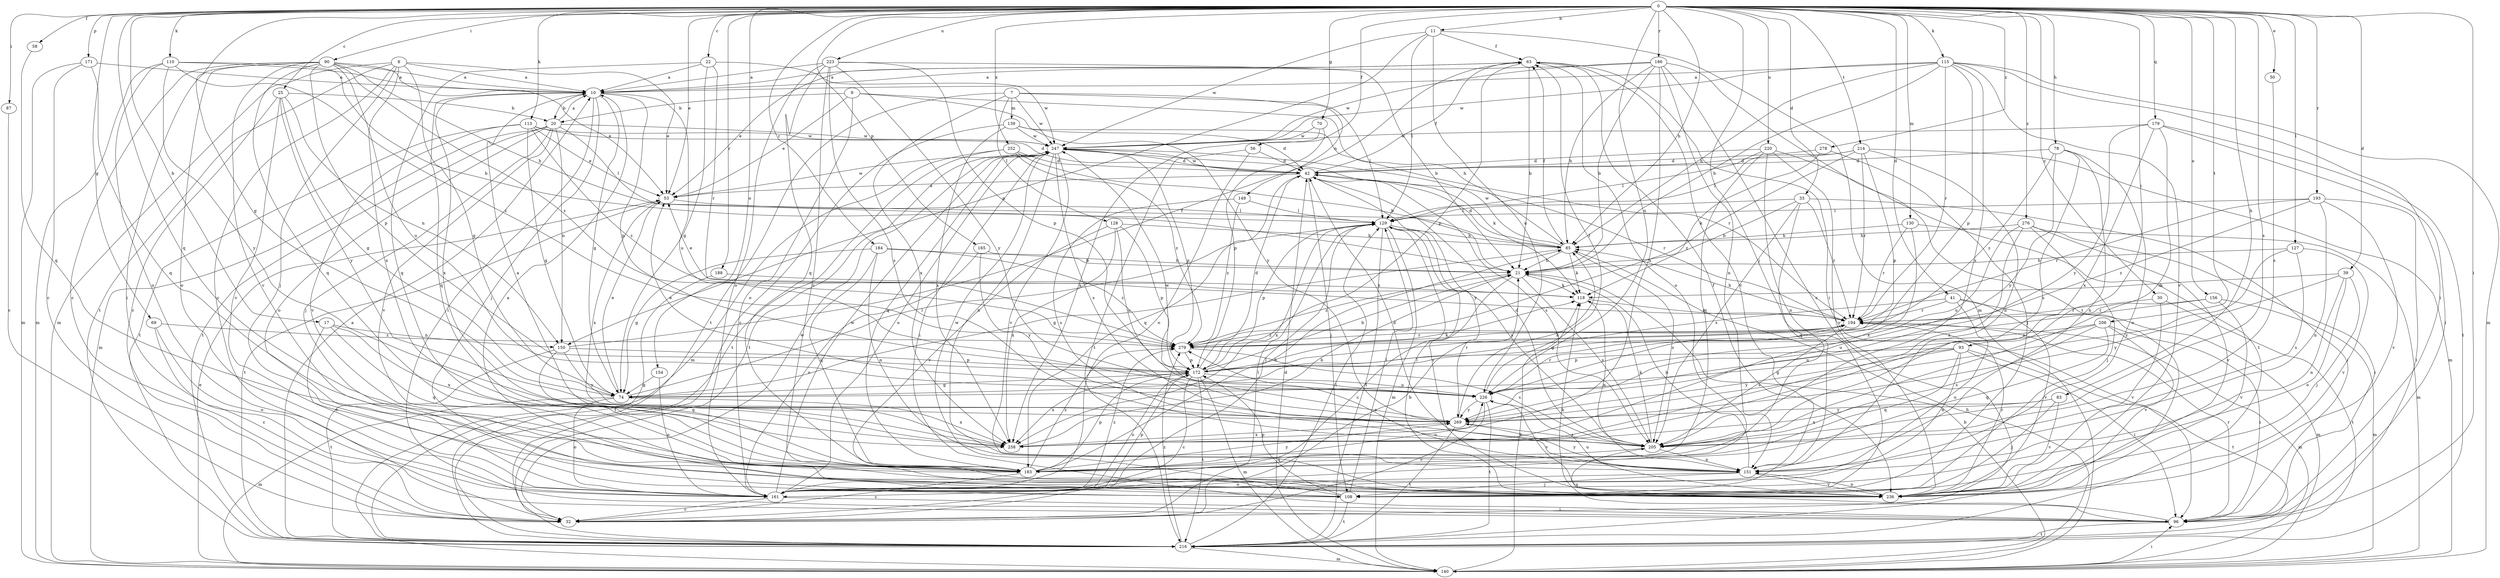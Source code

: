 strict digraph  {
0;
7;
8;
9;
10;
11;
17;
20;
21;
22;
25;
30;
32;
33;
39;
41;
42;
50;
53;
56;
58;
63;
69;
70;
74;
78;
83;
85;
87;
90;
93;
96;
108;
110;
113;
115;
118;
127;
128;
129;
130;
139;
140;
149;
150;
151;
154;
156;
161;
165;
171;
172;
179;
183;
184;
186;
188;
193;
194;
205;
206;
214;
216;
220;
223;
226;
236;
247;
252;
258;
269;
276;
278;
279;
0 -> 11  [label=b];
0 -> 17  [label=b];
0 -> 22  [label=c];
0 -> 25  [label=c];
0 -> 30  [label=c];
0 -> 33  [label=d];
0 -> 39  [label=d];
0 -> 41  [label=d];
0 -> 50  [label=e];
0 -> 53  [label=e];
0 -> 56  [label=f];
0 -> 58  [label=f];
0 -> 69  [label=g];
0 -> 70  [label=g];
0 -> 74  [label=g];
0 -> 78  [label=h];
0 -> 83  [label=h];
0 -> 85  [label=h];
0 -> 87  [label=i];
0 -> 90  [label=i];
0 -> 93  [label=i];
0 -> 96  [label=i];
0 -> 108  [label=j];
0 -> 110  [label=k];
0 -> 113  [label=k];
0 -> 115  [label=k];
0 -> 127  [label=l];
0 -> 130  [label=m];
0 -> 154  [label=o];
0 -> 156  [label=o];
0 -> 165  [label=p];
0 -> 171  [label=p];
0 -> 179  [label=q];
0 -> 183  [label=q];
0 -> 184  [label=r];
0 -> 186  [label=r];
0 -> 188  [label=r];
0 -> 193  [label=r];
0 -> 205  [label=s];
0 -> 206  [label=t];
0 -> 214  [label=t];
0 -> 220  [label=u];
0 -> 223  [label=u];
0 -> 226  [label=u];
0 -> 252  [label=x];
0 -> 276  [label=z];
0 -> 278  [label=z];
7 -> 128  [label=l];
7 -> 129  [label=l];
7 -> 139  [label=m];
7 -> 149  [label=n];
7 -> 216  [label=t];
7 -> 247  [label=w];
7 -> 258  [label=x];
8 -> 10  [label=a];
8 -> 32  [label=c];
8 -> 53  [label=e];
8 -> 74  [label=g];
8 -> 108  [label=j];
8 -> 140  [label=m];
8 -> 216  [label=t];
8 -> 258  [label=x];
9 -> 20  [label=b];
9 -> 53  [label=e];
9 -> 85  [label=h];
9 -> 161  [label=o];
9 -> 269  [label=y];
10 -> 20  [label=b];
10 -> 74  [label=g];
10 -> 96  [label=i];
10 -> 108  [label=j];
10 -> 172  [label=p];
10 -> 183  [label=q];
10 -> 226  [label=u];
10 -> 258  [label=x];
11 -> 63  [label=f];
11 -> 129  [label=l];
11 -> 140  [label=m];
11 -> 150  [label=n];
11 -> 226  [label=u];
11 -> 247  [label=w];
17 -> 150  [label=n];
17 -> 161  [label=o];
17 -> 183  [label=q];
17 -> 258  [label=x];
20 -> 10  [label=a];
20 -> 108  [label=j];
20 -> 129  [label=l];
20 -> 140  [label=m];
20 -> 150  [label=n];
20 -> 161  [label=o];
20 -> 216  [label=t];
20 -> 236  [label=v];
20 -> 247  [label=w];
21 -> 32  [label=c];
21 -> 118  [label=k];
21 -> 205  [label=s];
21 -> 279  [label=z];
22 -> 10  [label=a];
22 -> 74  [label=g];
22 -> 183  [label=q];
22 -> 194  [label=r];
22 -> 247  [label=w];
25 -> 20  [label=b];
25 -> 32  [label=c];
25 -> 74  [label=g];
25 -> 150  [label=n];
25 -> 236  [label=v];
25 -> 269  [label=y];
30 -> 194  [label=r];
30 -> 216  [label=t];
30 -> 236  [label=v];
32 -> 21  [label=b];
32 -> 129  [label=l];
32 -> 247  [label=w];
33 -> 21  [label=b];
33 -> 96  [label=i];
33 -> 129  [label=l];
33 -> 183  [label=q];
33 -> 194  [label=r];
33 -> 205  [label=s];
39 -> 108  [label=j];
39 -> 118  [label=k];
39 -> 151  [label=n];
39 -> 161  [label=o];
39 -> 269  [label=y];
41 -> 74  [label=g];
41 -> 140  [label=m];
41 -> 161  [label=o];
41 -> 194  [label=r];
41 -> 236  [label=v];
42 -> 53  [label=e];
42 -> 63  [label=f];
42 -> 108  [label=j];
42 -> 183  [label=q];
42 -> 194  [label=r];
42 -> 205  [label=s];
42 -> 247  [label=w];
42 -> 269  [label=y];
50 -> 205  [label=s];
53 -> 129  [label=l];
53 -> 216  [label=t];
53 -> 247  [label=w];
53 -> 258  [label=x];
56 -> 42  [label=d];
56 -> 161  [label=o];
56 -> 216  [label=t];
58 -> 183  [label=q];
63 -> 10  [label=a];
63 -> 21  [label=b];
63 -> 53  [label=e];
63 -> 96  [label=i];
63 -> 161  [label=o];
63 -> 172  [label=p];
63 -> 236  [label=v];
69 -> 32  [label=c];
69 -> 161  [label=o];
69 -> 279  [label=z];
70 -> 172  [label=p];
70 -> 247  [label=w];
70 -> 258  [label=x];
74 -> 53  [label=e];
74 -> 129  [label=l];
74 -> 140  [label=m];
74 -> 161  [label=o];
74 -> 258  [label=x];
78 -> 42  [label=d];
78 -> 151  [label=n];
78 -> 161  [label=o];
78 -> 205  [label=s];
78 -> 269  [label=y];
78 -> 279  [label=z];
83 -> 108  [label=j];
83 -> 236  [label=v];
83 -> 258  [label=x];
83 -> 269  [label=y];
85 -> 21  [label=b];
85 -> 42  [label=d];
85 -> 63  [label=f];
85 -> 74  [label=g];
85 -> 118  [label=k];
85 -> 205  [label=s];
85 -> 247  [label=w];
87 -> 32  [label=c];
90 -> 10  [label=a];
90 -> 32  [label=c];
90 -> 53  [label=e];
90 -> 85  [label=h];
90 -> 96  [label=i];
90 -> 161  [label=o];
90 -> 172  [label=p];
90 -> 183  [label=q];
90 -> 226  [label=u];
90 -> 236  [label=v];
90 -> 279  [label=z];
93 -> 74  [label=g];
93 -> 96  [label=i];
93 -> 151  [label=n];
93 -> 172  [label=p];
93 -> 183  [label=q];
93 -> 216  [label=t];
93 -> 269  [label=y];
96 -> 118  [label=k];
96 -> 194  [label=r];
96 -> 205  [label=s];
96 -> 216  [label=t];
108 -> 10  [label=a];
108 -> 63  [label=f];
108 -> 129  [label=l];
108 -> 172  [label=p];
108 -> 216  [label=t];
108 -> 247  [label=w];
110 -> 10  [label=a];
110 -> 21  [label=b];
110 -> 140  [label=m];
110 -> 161  [label=o];
110 -> 269  [label=y];
110 -> 279  [label=z];
113 -> 42  [label=d];
113 -> 53  [label=e];
113 -> 74  [label=g];
113 -> 216  [label=t];
113 -> 236  [label=v];
113 -> 247  [label=w];
113 -> 279  [label=z];
115 -> 10  [label=a];
115 -> 21  [label=b];
115 -> 85  [label=h];
115 -> 96  [label=i];
115 -> 140  [label=m];
115 -> 172  [label=p];
115 -> 194  [label=r];
115 -> 205  [label=s];
115 -> 236  [label=v];
115 -> 247  [label=w];
118 -> 53  [label=e];
118 -> 151  [label=n];
118 -> 194  [label=r];
127 -> 21  [label=b];
127 -> 205  [label=s];
127 -> 236  [label=v];
127 -> 269  [label=y];
128 -> 85  [label=h];
128 -> 172  [label=p];
128 -> 226  [label=u];
128 -> 236  [label=v];
128 -> 258  [label=x];
129 -> 85  [label=h];
129 -> 140  [label=m];
129 -> 172  [label=p];
129 -> 205  [label=s];
129 -> 216  [label=t];
129 -> 236  [label=v];
129 -> 258  [label=x];
130 -> 85  [label=h];
130 -> 140  [label=m];
130 -> 194  [label=r];
130 -> 258  [label=x];
139 -> 32  [label=c];
139 -> 42  [label=d];
139 -> 194  [label=r];
139 -> 247  [label=w];
139 -> 258  [label=x];
140 -> 21  [label=b];
140 -> 42  [label=d];
140 -> 53  [label=e];
140 -> 85  [label=h];
140 -> 96  [label=i];
140 -> 118  [label=k];
149 -> 129  [label=l];
149 -> 205  [label=s];
149 -> 279  [label=z];
150 -> 63  [label=f];
150 -> 172  [label=p];
150 -> 183  [label=q];
150 -> 216  [label=t];
150 -> 269  [label=y];
151 -> 21  [label=b];
151 -> 42  [label=d];
151 -> 108  [label=j];
151 -> 161  [label=o];
151 -> 236  [label=v];
151 -> 269  [label=y];
151 -> 279  [label=z];
154 -> 74  [label=g];
154 -> 161  [label=o];
156 -> 140  [label=m];
156 -> 194  [label=r];
156 -> 226  [label=u];
156 -> 236  [label=v];
161 -> 32  [label=c];
161 -> 96  [label=i];
161 -> 129  [label=l];
161 -> 172  [label=p];
161 -> 247  [label=w];
161 -> 279  [label=z];
165 -> 21  [label=b];
165 -> 161  [label=o];
165 -> 269  [label=y];
171 -> 10  [label=a];
171 -> 32  [label=c];
171 -> 140  [label=m];
171 -> 183  [label=q];
172 -> 21  [label=b];
172 -> 32  [label=c];
172 -> 42  [label=d];
172 -> 74  [label=g];
172 -> 118  [label=k];
172 -> 140  [label=m];
172 -> 161  [label=o];
172 -> 194  [label=r];
172 -> 216  [label=t];
172 -> 226  [label=u];
172 -> 258  [label=x];
179 -> 96  [label=i];
179 -> 205  [label=s];
179 -> 216  [label=t];
179 -> 247  [label=w];
179 -> 258  [label=x];
179 -> 269  [label=y];
183 -> 32  [label=c];
183 -> 85  [label=h];
183 -> 172  [label=p];
183 -> 226  [label=u];
183 -> 269  [label=y];
183 -> 279  [label=z];
184 -> 21  [label=b];
184 -> 74  [label=g];
184 -> 151  [label=n];
184 -> 183  [label=q];
184 -> 279  [label=z];
186 -> 10  [label=a];
186 -> 21  [label=b];
186 -> 32  [label=c];
186 -> 85  [label=h];
186 -> 151  [label=n];
186 -> 216  [label=t];
186 -> 247  [label=w];
186 -> 258  [label=x];
188 -> 118  [label=k];
188 -> 216  [label=t];
193 -> 96  [label=i];
193 -> 129  [label=l];
193 -> 151  [label=n];
193 -> 194  [label=r];
193 -> 236  [label=v];
193 -> 279  [label=z];
194 -> 85  [label=h];
194 -> 140  [label=m];
194 -> 205  [label=s];
194 -> 279  [label=z];
205 -> 42  [label=d];
205 -> 118  [label=k];
205 -> 151  [label=n];
205 -> 183  [label=q];
206 -> 96  [label=i];
206 -> 183  [label=q];
206 -> 205  [label=s];
206 -> 226  [label=u];
206 -> 236  [label=v];
206 -> 279  [label=z];
214 -> 42  [label=d];
214 -> 129  [label=l];
214 -> 140  [label=m];
214 -> 151  [label=n];
214 -> 172  [label=p];
214 -> 194  [label=r];
214 -> 279  [label=z];
216 -> 10  [label=a];
216 -> 129  [label=l];
216 -> 140  [label=m];
216 -> 279  [label=z];
220 -> 42  [label=d];
220 -> 129  [label=l];
220 -> 151  [label=n];
220 -> 183  [label=q];
220 -> 216  [label=t];
220 -> 236  [label=v];
223 -> 10  [label=a];
223 -> 21  [label=b];
223 -> 161  [label=o];
223 -> 172  [label=p];
223 -> 183  [label=q];
223 -> 205  [label=s];
223 -> 236  [label=v];
223 -> 269  [label=y];
226 -> 32  [label=c];
226 -> 53  [label=e];
226 -> 63  [label=f];
226 -> 194  [label=r];
226 -> 216  [label=t];
226 -> 236  [label=v];
226 -> 269  [label=y];
236 -> 129  [label=l];
236 -> 151  [label=n];
236 -> 194  [label=r];
236 -> 226  [label=u];
247 -> 42  [label=d];
247 -> 96  [label=i];
247 -> 118  [label=k];
247 -> 151  [label=n];
247 -> 161  [label=o];
247 -> 172  [label=p];
247 -> 183  [label=q];
247 -> 205  [label=s];
247 -> 216  [label=t];
247 -> 236  [label=v];
252 -> 21  [label=b];
252 -> 42  [label=d];
252 -> 140  [label=m];
252 -> 216  [label=t];
252 -> 279  [label=z];
258 -> 10  [label=a];
258 -> 21  [label=b];
269 -> 85  [label=h];
269 -> 205  [label=s];
269 -> 216  [label=t];
269 -> 247  [label=w];
269 -> 258  [label=x];
276 -> 85  [label=h];
276 -> 96  [label=i];
276 -> 108  [label=j];
276 -> 226  [label=u];
276 -> 236  [label=v];
276 -> 258  [label=x];
278 -> 42  [label=d];
278 -> 108  [label=j];
278 -> 118  [label=k];
279 -> 172  [label=p];
279 -> 194  [label=r];
279 -> 205  [label=s];
}
